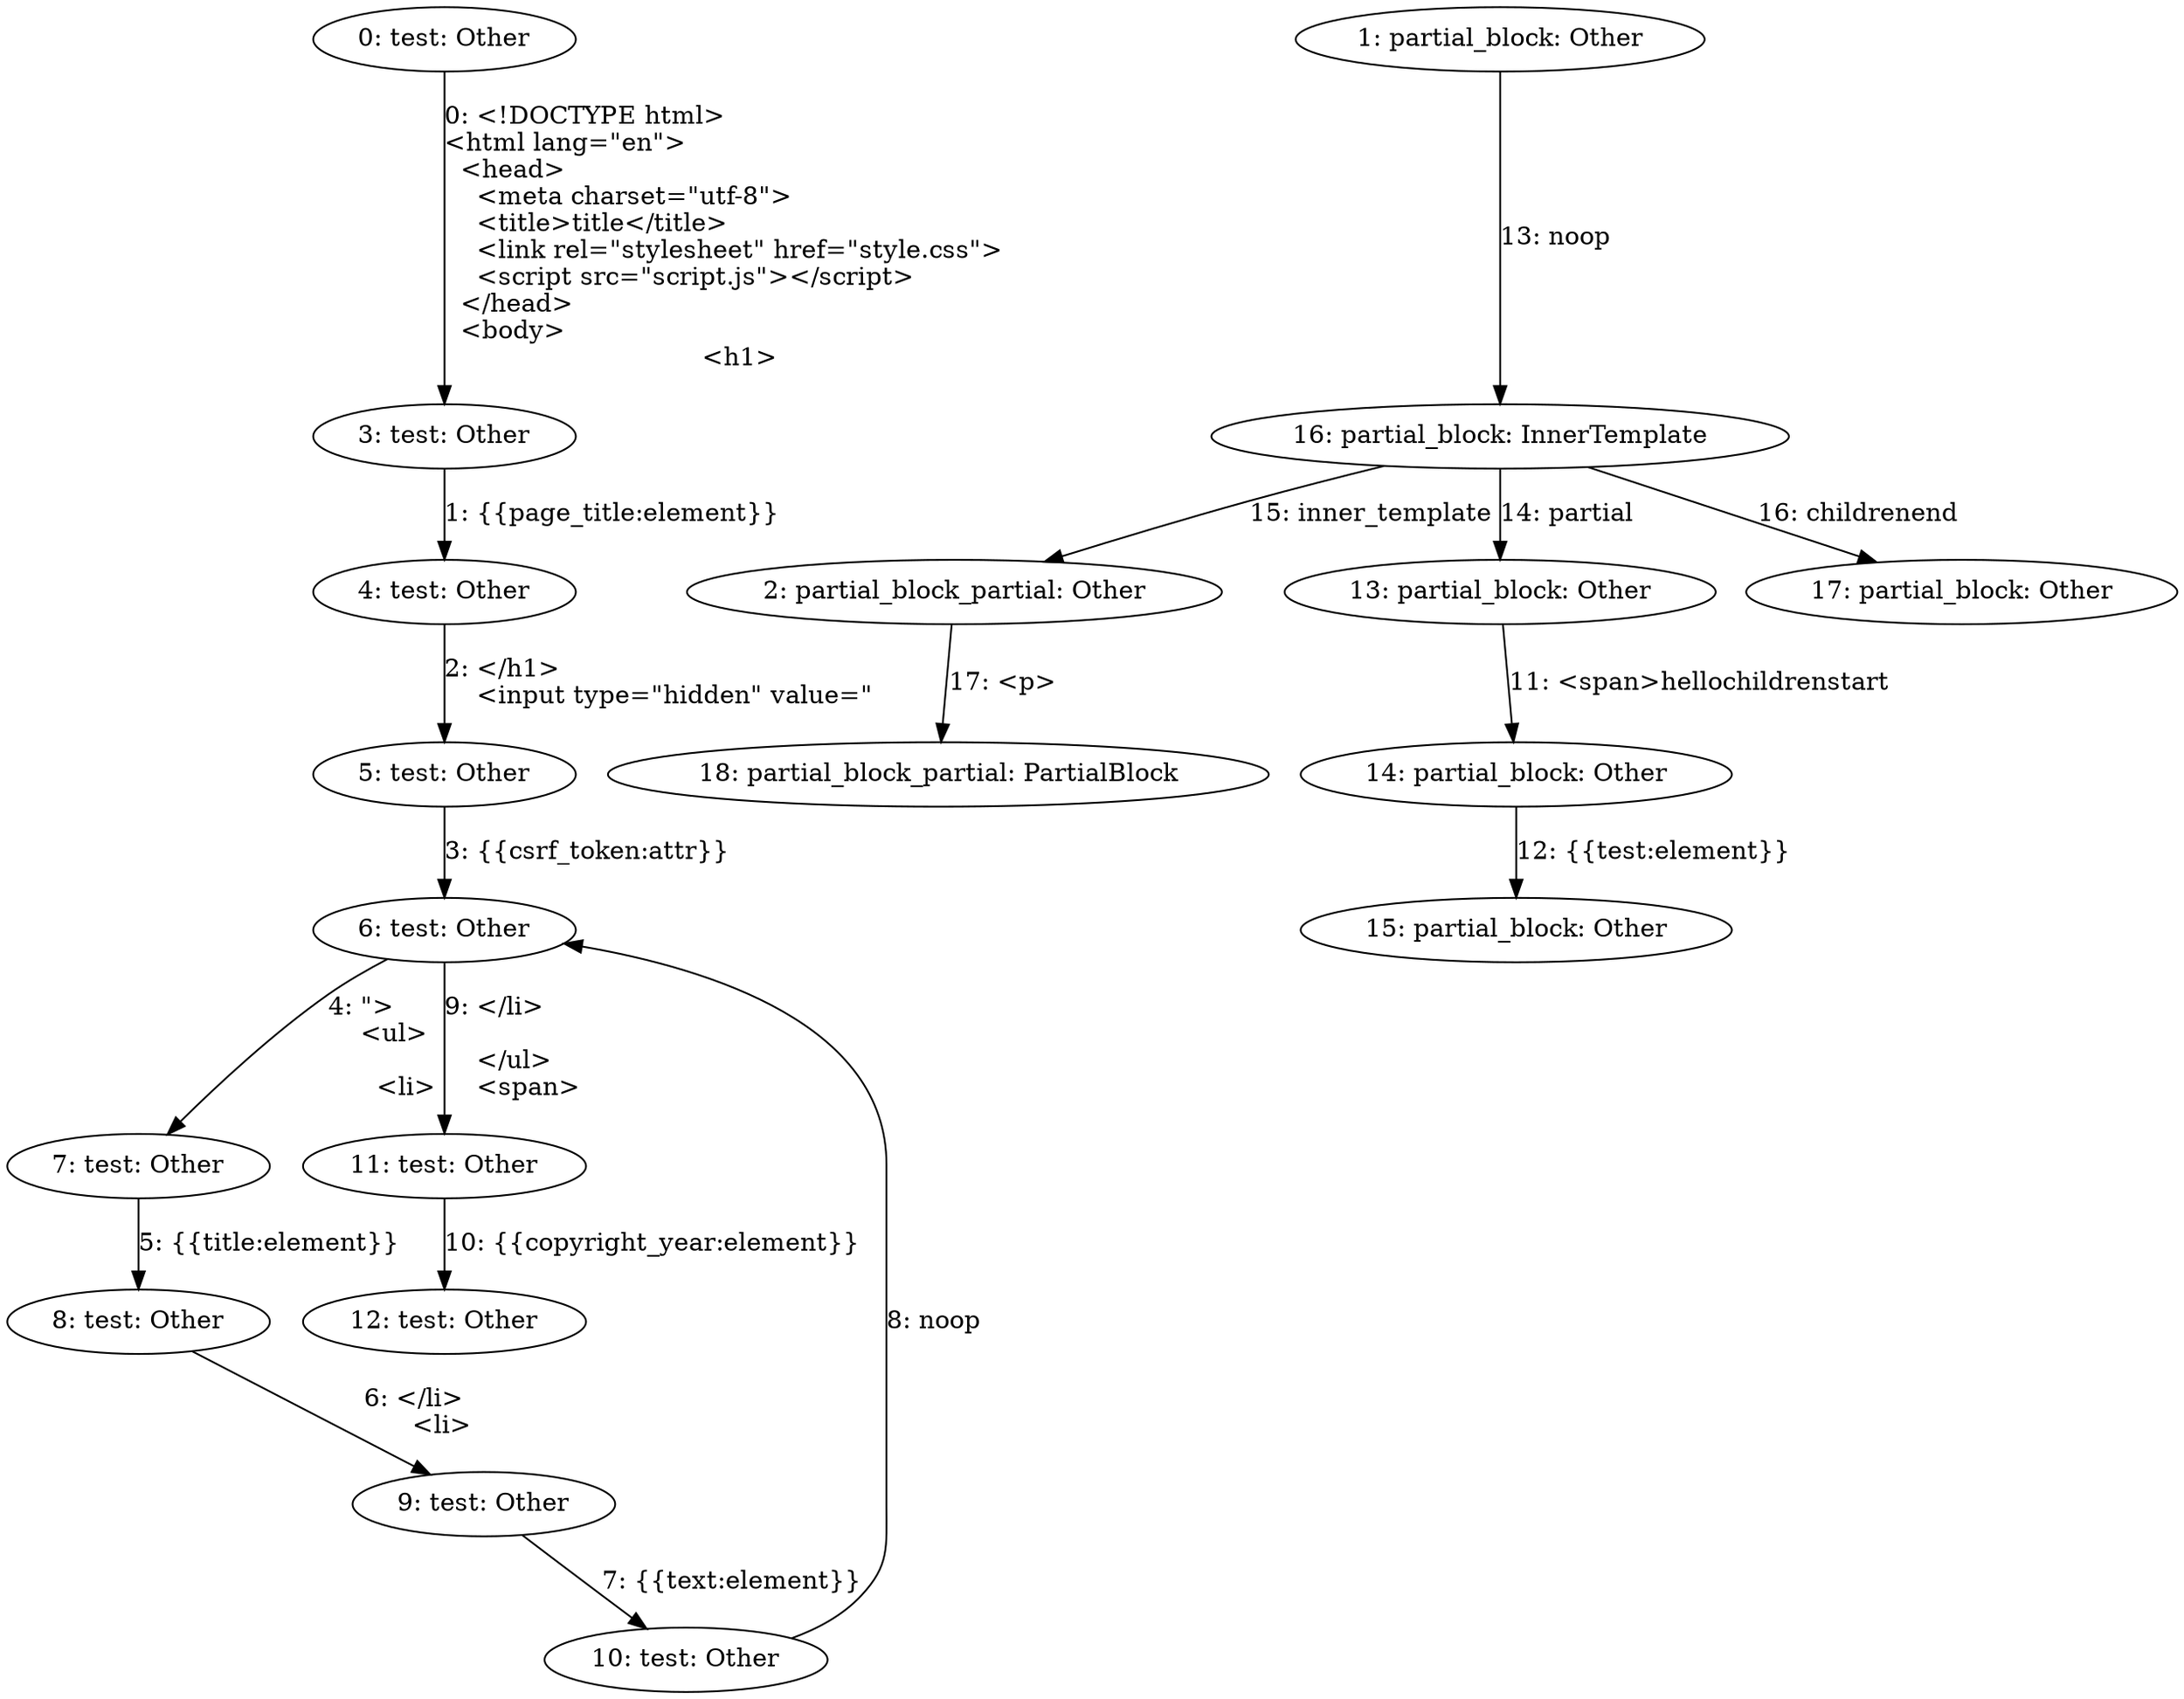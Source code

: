 digraph {
    0 [ label = "0: test: Other" ]
    1 [ label = "1: partial_block: Other" ]
    2 [ label = "2: partial_block_partial: Other" ]
    3 [ label = "3: test: Other" ]
    4 [ label = "4: test: Other" ]
    5 [ label = "5: test: Other" ]
    6 [ label = "6: test: Other" ]
    7 [ label = "7: test: Other" ]
    8 [ label = "8: test: Other" ]
    9 [ label = "9: test: Other" ]
    10 [ label = "10: test: Other" ]
    11 [ label = "11: test: Other" ]
    12 [ label = "12: test: Other" ]
    13 [ label = "13: partial_block: Other" ]
    14 [ label = "14: partial_block: Other" ]
    15 [ label = "15: partial_block: Other" ]
    16 [ label = "16: partial_block: InnerTemplate" ]
    17 [ label = "17: partial_block: Other" ]
    18 [ label = "18: partial_block_partial: PartialBlock" ]
    0 -> 3 [ label = "0: <!DOCTYPE html>\l<html lang=\"en\">\l  <head>\l    <meta charset=\"utf-8\">\l    <title>title</title>\l    <link rel=\"stylesheet\" href=\"style.css\">\l    <script src=\"script.js\"></script>\l  </head>\l  <body>\l    <h1>" ]
    3 -> 4 [ label = "1: {{page_title:element}}" ]
    4 -> 5 [ label = "2: </h1>\l    <input type=\"hidden\" value=\"" ]
    5 -> 6 [ label = "3: {{csrf_token:attr}}" ]
    6 -> 7 [ label = "4: \">\l    <ul>\l    \l      <li>" ]
    7 -> 8 [ label = "5: {{title:element}}" ]
    8 -> 9 [ label = "6: </li>\l      <li>" ]
    9 -> 10 [ label = "7: {{text:element}}" ]
    10 -> 6 [ label = "8: noop" ]
    6 -> 11 [ label = "9: </li>\l    \l    </ul>\l    <span>" ]
    11 -> 12 [ label = "10: {{copyright_year:element}}" ]
    13 -> 14 [ label = "11: <span>hellochildrenstart" ]
    14 -> 15 [ label = "12: {{test:element}}" ]
    1 -> 16 [ label = "13: noop" ]
    16 -> 13 [ label = "14: partial" ]
    16 -> 2 [ label = "15: inner_template" ]
    16 -> 17 [ label = "16: childrenend" ]
    2 -> 18 [ label = "17: <p>" ]
}
